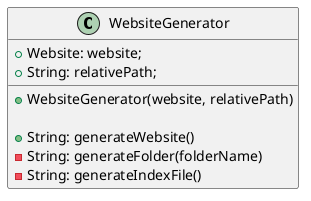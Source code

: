 @startuml
'https://plantuml.com/class-diagram

class WebsiteGenerator {
    +Website: website;
    +String: relativePath;

    +WebsiteGenerator(website, relativePath)

    +String: generateWebsite()
    -String: generateFolder(folderName)
    -String: generateIndexFile()

}

@enduml